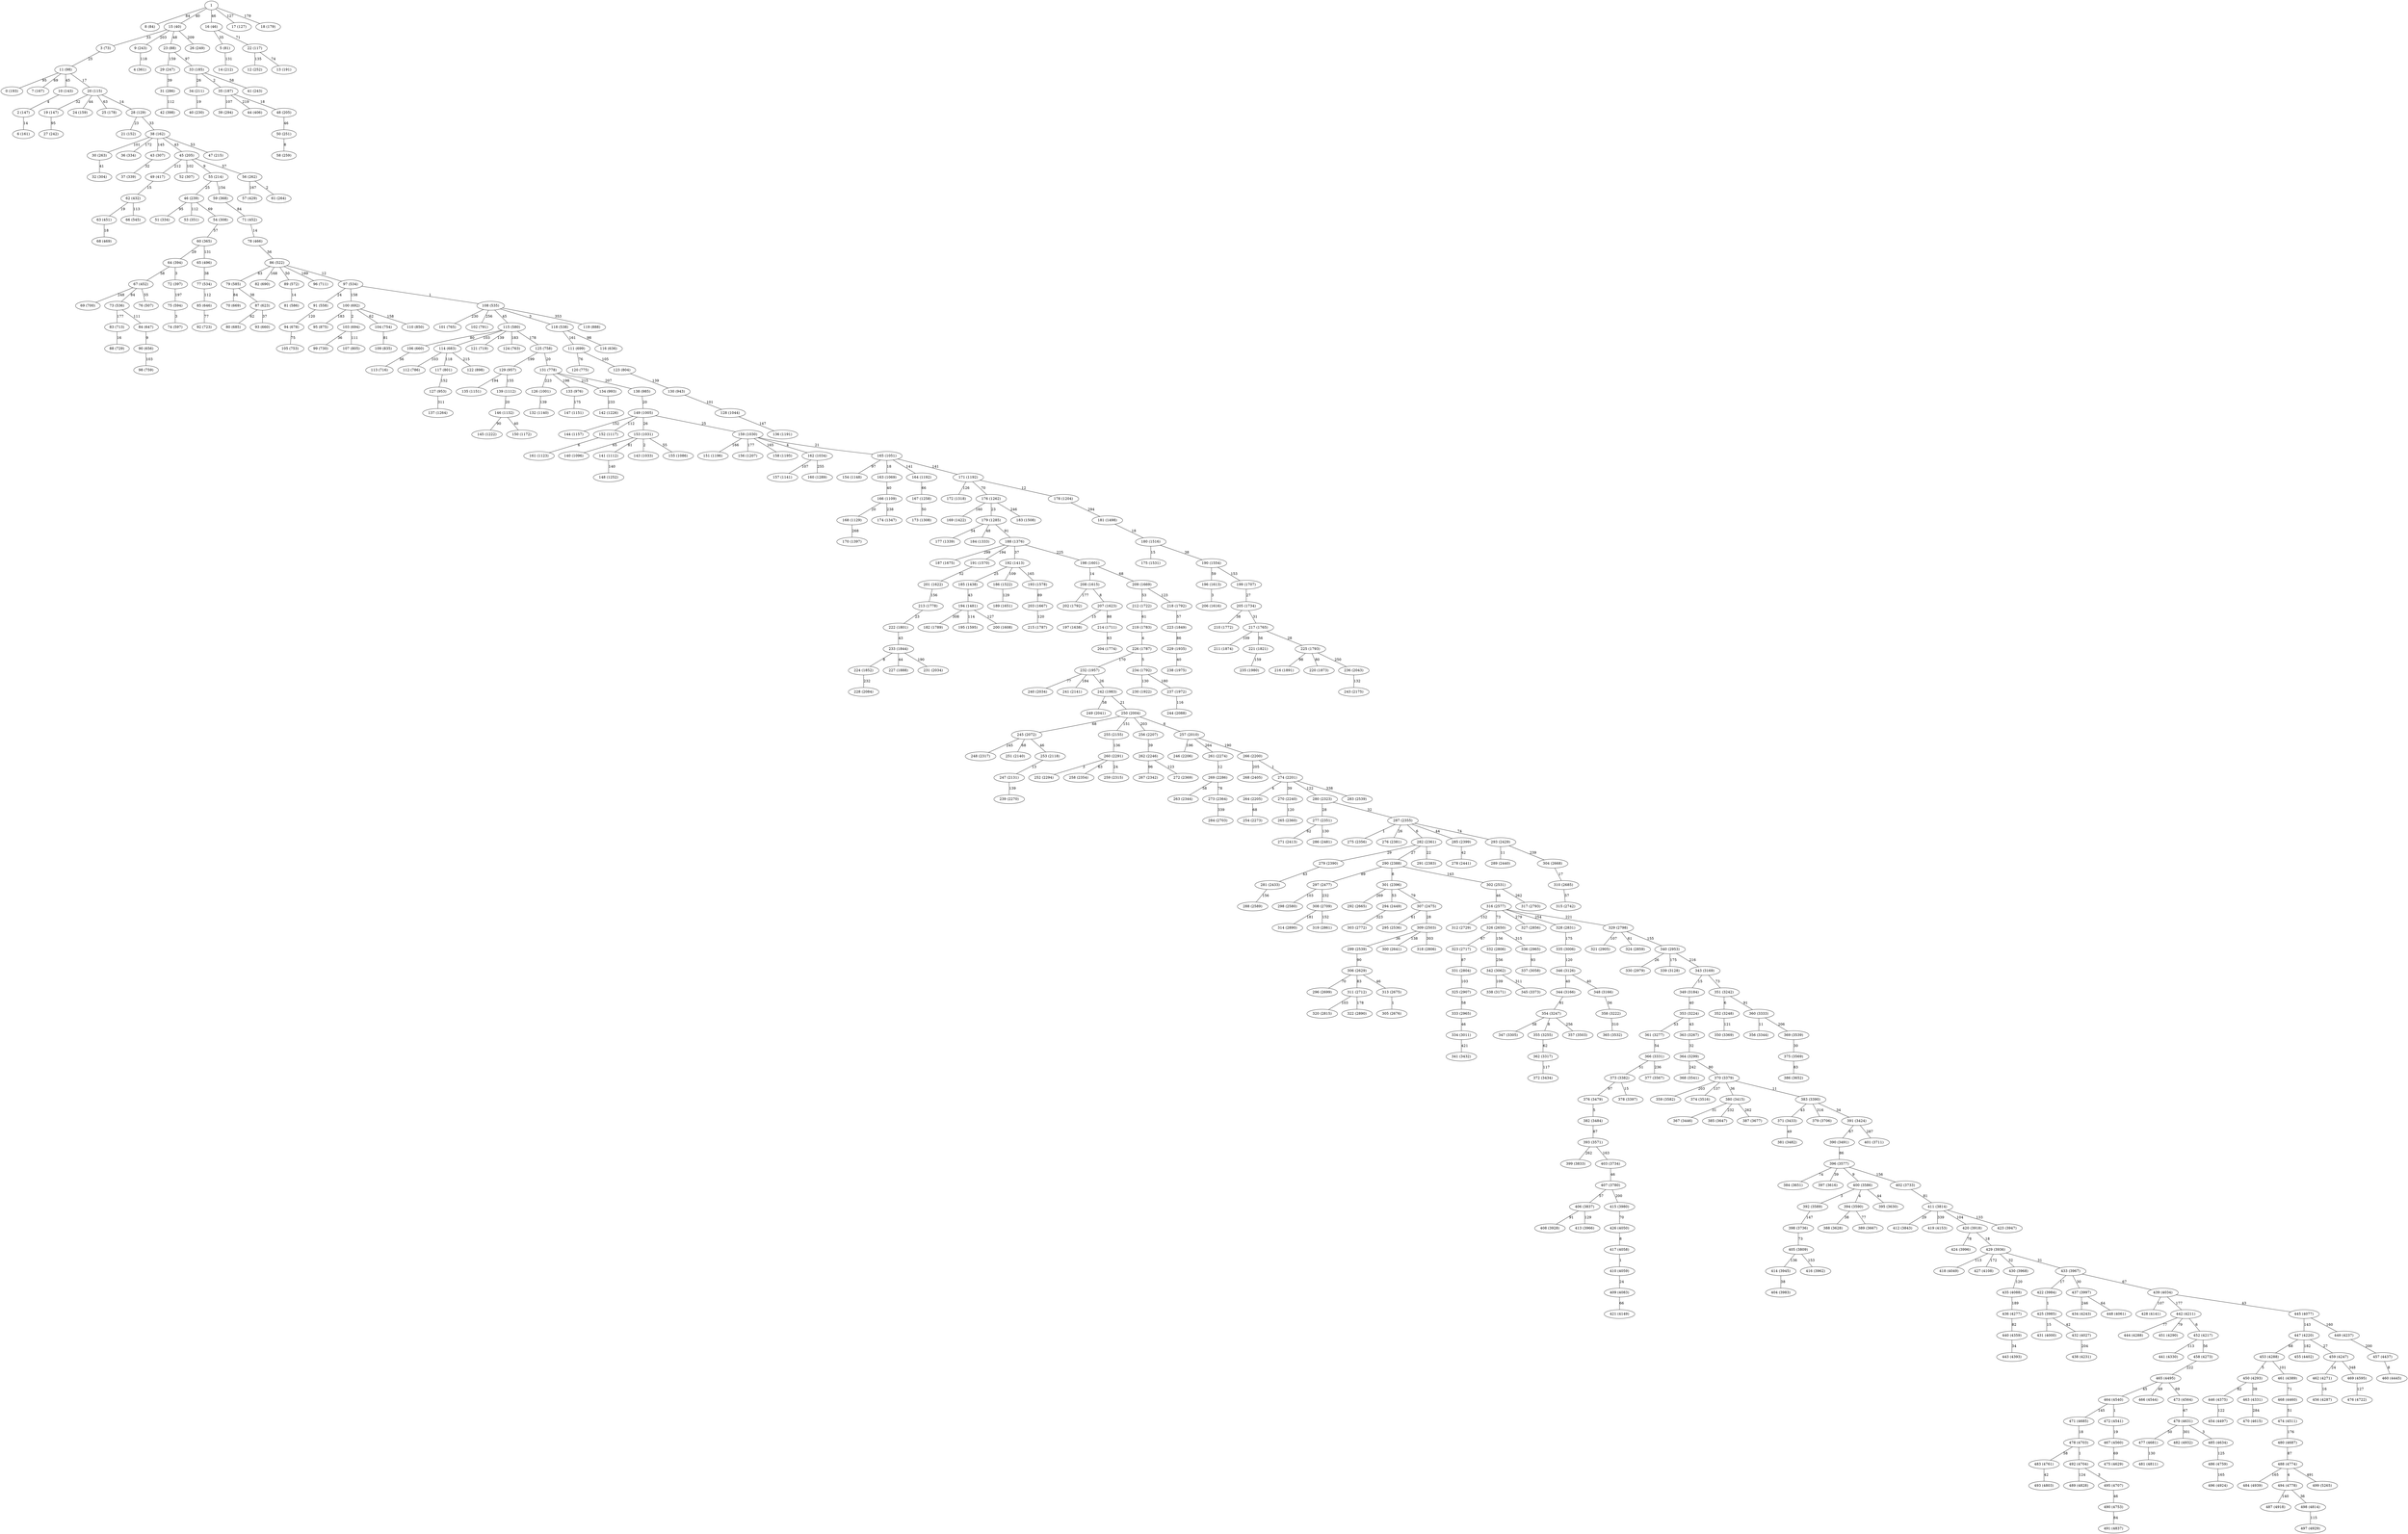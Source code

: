 strict graph G {
1;
0 [label="0 (193)"];
2 [label="2 (147)"];
3 [label="3 (73)"];
4 [label="4 (361)"];
5 [label="5 (81)"];
6 [label="6 (161)"];
7 [label="7 (167)"];
8 [label="8 (84)"];
9 [label="9 (243)"];
10 [label="10 (143)"];
11 [label="11 (98)"];
12 [label="12 (252)"];
13 [label="13 (191)"];
14 [label="14 (212)"];
15 [label="15 (40)"];
16 [label="16 (46)"];
17 [label="17 (127)"];
18 [label="18 (179)"];
19 [label="19 (147)"];
20 [label="20 (115)"];
21 [label="21 (152)"];
22 [label="22 (117)"];
23 [label="23 (88)"];
24 [label="24 (159)"];
25 [label="25 (178)"];
26 [label="26 (249)"];
27 [label="27 (242)"];
28 [label="28 (129)"];
29 [label="29 (247)"];
30 [label="30 (263)"];
31 [label="31 (286)"];
32 [label="32 (304)"];
33 [label="33 (185)"];
34 [label="34 (211)"];
35 [label="35 (187)"];
36 [label="36 (334)"];
37 [label="37 (339)"];
38 [label="38 (162)"];
39 [label="39 (294)"];
40 [label="40 (230)"];
41 [label="41 (243)"];
42 [label="42 (398)"];
43 [label="43 (307)"];
44 [label="44 (406)"];
45 [label="45 (205)"];
46 [label="46 (239)"];
47 [label="47 (215)"];
48 [label="48 (205)"];
49 [label="49 (417)"];
50 [label="50 (251)"];
51 [label="51 (334)"];
52 [label="52 (307)"];
53 [label="53 (351)"];
54 [label="54 (308)"];
55 [label="55 (214)"];
56 [label="56 (262)"];
57 [label="57 (429)"];
58 [label="58 (259)"];
59 [label="59 (368)"];
60 [label="60 (365)"];
61 [label="61 (264)"];
62 [label="62 (432)"];
63 [label="63 (451)"];
64 [label="64 (394)"];
65 [label="65 (496)"];
66 [label="66 (545)"];
67 [label="67 (452)"];
68 [label="68 (469)"];
69 [label="69 (700)"];
70 [label="70 (669)"];
71 [label="71 (452)"];
72 [label="72 (397)"];
73 [label="73 (536)"];
74 [label="74 (597)"];
75 [label="75 (594)"];
76 [label="76 (507)"];
77 [label="77 (534)"];
78 [label="78 (466)"];
79 [label="79 (585)"];
80 [label="80 (685)"];
81 [label="81 (586)"];
82 [label="82 (690)"];
83 [label="83 (713)"];
84 [label="84 (647)"];
85 [label="85 (646)"];
86 [label="86 (522)"];
87 [label="87 (623)"];
88 [label="88 (729)"];
89 [label="89 (572)"];
90 [label="90 (656)"];
91 [label="91 (558)"];
92 [label="92 (723)"];
93 [label="93 (660)"];
94 [label="94 (678)"];
95 [label="95 (875)"];
96 [label="96 (711)"];
97 [label="97 (534)"];
98 [label="98 (759)"];
99 [label="99 (730)"];
100 [label="100 (692)"];
101 [label="101 (765)"];
102 [label="102 (791)"];
103 [label="103 (694)"];
104 [label="104 (754)"];
105 [label="105 (753)"];
106 [label="106 (660)"];
107 [label="107 (805)"];
108 [label="108 (535)"];
109 [label="109 (835)"];
110 [label="110 (850)"];
111 [label="111 (699)"];
112 [label="112 (786)"];
113 [label="113 (716)"];
114 [label="114 (683)"];
115 [label="115 (580)"];
116 [label="116 (636)"];
117 [label="117 (801)"];
118 [label="118 (538)"];
119 [label="119 (888)"];
120 [label="120 (775)"];
121 [label="121 (719)"];
122 [label="122 (898)"];
123 [label="123 (804)"];
124 [label="124 (763)"];
125 [label="125 (758)"];
126 [label="126 (1001)"];
127 [label="127 (953)"];
128 [label="128 (1044)"];
129 [label="129 (957)"];
130 [label="130 (943)"];
131 [label="131 (778)"];
132 [label="132 (1140)"];
133 [label="133 (976)"];
134 [label="134 (993)"];
135 [label="135 (1151)"];
136 [label="136 (1191)"];
137 [label="137 (1264)"];
138 [label="138 (985)"];
139 [label="139 (1112)"];
140 [label="140 (1096)"];
141 [label="141 (1112)"];
142 [label="142 (1226)"];
143 [label="143 (1033)"];
144 [label="144 (1157)"];
145 [label="145 (1222)"];
146 [label="146 (1132)"];
147 [label="147 (1151)"];
148 [label="148 (1252)"];
149 [label="149 (1005)"];
150 [label="150 (1172)"];
151 [label="151 (1196)"];
152 [label="152 (1117)"];
153 [label="153 (1031)"];
154 [label="154 (1148)"];
155 [label="155 (1086)"];
156 [label="156 (1207)"];
157 [label="157 (1141)"];
158 [label="158 (1195)"];
159 [label="159 (1030)"];
160 [label="160 (1289)"];
161 [label="161 (1123)"];
162 [label="162 (1034)"];
163 [label="163 (1069)"];
164 [label="164 (1192)"];
165 [label="165 (1051)"];
166 [label="166 (1109)"];
167 [label="167 (1258)"];
168 [label="168 (1129)"];
169 [label="169 (1422)"];
170 [label="170 (1397)"];
171 [label="171 (1192)"];
172 [label="172 (1318)"];
173 [label="173 (1308)"];
174 [label="174 (1347)"];
175 [label="175 (1531)"];
176 [label="176 (1262)"];
177 [label="177 (1339)"];
178 [label="178 (1204)"];
179 [label="179 (1285)"];
180 [label="180 (1516)"];
181 [label="181 (1498)"];
182 [label="182 (1789)"];
183 [label="183 (1508)"];
184 [label="184 (1333)"];
185 [label="185 (1438)"];
186 [label="186 (1522)"];
187 [label="187 (1675)"];
188 [label="188 (1376)"];
189 [label="189 (1651)"];
190 [label="190 (1554)"];
191 [label="191 (1570)"];
192 [label="192 (1413)"];
193 [label="193 (1578)"];
194 [label="194 (1481)"];
195 [label="195 (1595)"];
196 [label="196 (1613)"];
197 [label="197 (1638)"];
198 [label="198 (1601)"];
199 [label="199 (1707)"];
200 [label="200 (1608)"];
201 [label="201 (1622)"];
202 [label="202 (1792)"];
203 [label="203 (1667)"];
204 [label="204 (1774)"];
205 [label="205 (1734)"];
206 [label="206 (1616)"];
207 [label="207 (1623)"];
208 [label="208 (1615)"];
209 [label="209 (1669)"];
210 [label="210 (1772)"];
211 [label="211 (1874)"];
212 [label="212 (1722)"];
213 [label="213 (1778)"];
214 [label="214 (1711)"];
215 [label="215 (1787)"];
216 [label="216 (1891)"];
217 [label="217 (1765)"];
218 [label="218 (1792)"];
219 [label="219 (1783)"];
220 [label="220 (1873)"];
221 [label="221 (1821)"];
222 [label="222 (1801)"];
223 [label="223 (1849)"];
224 [label="224 (1852)"];
225 [label="225 (1793)"];
226 [label="226 (1787)"];
227 [label="227 (1888)"];
228 [label="228 (2084)"];
229 [label="229 (1935)"];
230 [label="230 (1922)"];
231 [label="231 (2034)"];
232 [label="232 (1957)"];
233 [label="233 (1844)"];
234 [label="234 (1792)"];
235 [label="235 (1980)"];
236 [label="236 (2043)"];
237 [label="237 (1972)"];
238 [label="238 (1975)"];
239 [label="239 (2270)"];
240 [label="240 (2034)"];
241 [label="241 (2141)"];
242 [label="242 (1983)"];
243 [label="243 (2175)"];
244 [label="244 (2088)"];
245 [label="245 (2072)"];
246 [label="246 (2206)"];
247 [label="247 (2131)"];
248 [label="248 (2317)"];
249 [label="249 (2041)"];
250 [label="250 (2004)"];
251 [label="251 (2140)"];
252 [label="252 (2294)"];
253 [label="253 (2118)"];
254 [label="254 (2273)"];
255 [label="255 (2155)"];
256 [label="256 (2207)"];
257 [label="257 (2010)"];
258 [label="258 (2354)"];
259 [label="259 (2315)"];
260 [label="260 (2291)"];
261 [label="261 (2274)"];
262 [label="262 (2246)"];
263 [label="263 (2344)"];
264 [label="264 (2205)"];
265 [label="265 (2360)"];
266 [label="266 (2200)"];
267 [label="267 (2342)"];
268 [label="268 (2405)"];
269 [label="269 (2286)"];
270 [label="270 (2240)"];
271 [label="271 (2413)"];
272 [label="272 (2369)"];
273 [label="273 (2364)"];
274 [label="274 (2201)"];
275 [label="275 (2356)"];
276 [label="276 (2381)"];
277 [label="277 (2351)"];
278 [label="278 (2441)"];
279 [label="279 (2390)"];
280 [label="280 (2323)"];
281 [label="281 (2433)"];
282 [label="282 (2361)"];
283 [label="283 (2539)"];
284 [label="284 (2703)"];
285 [label="285 (2399)"];
286 [label="286 (2481)"];
287 [label="287 (2355)"];
288 [label="288 (2589)"];
289 [label="289 (2440)"];
290 [label="290 (2388)"];
291 [label="291 (2383)"];
292 [label="292 (2665)"];
293 [label="293 (2429)"];
294 [label="294 (2449)"];
295 [label="295 (2536)"];
296 [label="296 (2699)"];
297 [label="297 (2477)"];
298 [label="298 (2580)"];
299 [label="299 (2539)"];
300 [label="300 (2641)"];
301 [label="301 (2396)"];
302 [label="302 (2531)"];
303 [label="303 (2772)"];
304 [label="304 (2668)"];
305 [label="305 (2676)"];
306 [label="306 (2629)"];
307 [label="307 (2475)"];
308 [label="308 (2709)"];
309 [label="309 (2503)"];
310 [label="310 (2685)"];
311 [label="311 (2712)"];
312 [label="312 (2729)"];
313 [label="313 (2675)"];
314 [label="314 (2890)"];
315 [label="315 (2742)"];
316 [label="316 (2577)"];
317 [label="317 (2793)"];
318 [label="318 (2806)"];
319 [label="319 (2861)"];
320 [label="320 (2815)"];
321 [label="321 (2905)"];
322 [label="322 (2890)"];
323 [label="323 (2717)"];
324 [label="324 (2859)"];
325 [label="325 (2907)"];
326 [label="326 (2650)"];
327 [label="327 (2856)"];
328 [label="328 (2831)"];
329 [label="329 (2798)"];
330 [label="330 (2979)"];
331 [label="331 (2804)"];
332 [label="332 (2806)"];
333 [label="333 (2965)"];
334 [label="334 (3011)"];
335 [label="335 (3006)"];
336 [label="336 (2965)"];
337 [label="337 (3058)"];
338 [label="338 (3171)"];
339 [label="339 (3128)"];
340 [label="340 (2953)"];
341 [label="341 (3432)"];
342 [label="342 (3062)"];
343 [label="343 (3169)"];
344 [label="344 (3166)"];
345 [label="345 (3373)"];
346 [label="346 (3126)"];
347 [label="347 (3305)"];
348 [label="348 (3166)"];
349 [label="349 (3184)"];
350 [label="350 (3369)"];
351 [label="351 (3242)"];
352 [label="352 (3248)"];
353 [label="353 (3224)"];
354 [label="354 (3247)"];
355 [label="355 (3255)"];
356 [label="356 (3344)"];
357 [label="357 (3503)"];
358 [label="358 (3222)"];
359 [label="359 (3582)"];
360 [label="360 (3333)"];
361 [label="361 (3277)"];
362 [label="362 (3317)"];
363 [label="363 (3267)"];
364 [label="364 (3299)"];
365 [label="365 (3532)"];
366 [label="366 (3331)"];
367 [label="367 (3446)"];
368 [label="368 (3541)"];
369 [label="369 (3539)"];
370 [label="370 (3379)"];
371 [label="371 (3433)"];
372 [label="372 (3434)"];
373 [label="373 (3382)"];
374 [label="374 (3516)"];
375 [label="375 (3569)"];
376 [label="376 (3479)"];
377 [label="377 (3567)"];
378 [label="378 (3397)"];
379 [label="379 (3706)"];
380 [label="380 (3415)"];
381 [label="381 (3482)"];
382 [label="382 (3484)"];
383 [label="383 (3390)"];
384 [label="384 (3651)"];
385 [label="385 (3647)"];
386 [label="386 (3652)"];
387 [label="387 (3677)"];
388 [label="388 (3628)"];
389 [label="389 (3667)"];
390 [label="390 (3491)"];
391 [label="391 (3424)"];
392 [label="392 (3589)"];
393 [label="393 (3571)"];
394 [label="394 (3590)"];
395 [label="395 (3630)"];
396 [label="396 (3577)"];
397 [label="397 (3616)"];
398 [label="398 (3736)"];
399 [label="399 (3833)"];
400 [label="400 (3586)"];
401 [label="401 (3711)"];
402 [label="402 (3733)"];
403 [label="403 (3734)"];
404 [label="404 (3983)"];
405 [label="405 (3809)"];
406 [label="406 (3837)"];
407 [label="407 (3780)"];
408 [label="408 (3928)"];
409 [label="409 (4083)"];
410 [label="410 (4059)"];
411 [label="411 (3814)"];
412 [label="412 (3843)"];
413 [label="413 (3966)"];
414 [label="414 (3945)"];
415 [label="415 (3980)"];
416 [label="416 (3962)"];
417 [label="417 (4058)"];
418 [label="418 (4049)"];
419 [label="419 (4153)"];
420 [label="420 (3918)"];
421 [label="421 (4149)"];
422 [label="422 (3984)"];
423 [label="423 (3947)"];
424 [label="424 (3996)"];
425 [label="425 (3985)"];
426 [label="426 (4050)"];
427 [label="427 (4108)"];
428 [label="428 (4141)"];
429 [label="429 (3936)"];
430 [label="430 (3968)"];
431 [label="431 (4000)"];
432 [label="432 (4027)"];
433 [label="433 (3967)"];
434 [label="434 (4243)"];
435 [label="435 (4088)"];
436 [label="436 (4277)"];
437 [label="437 (3997)"];
438 [label="438 (4231)"];
439 [label="439 (4034)"];
440 [label="440 (4359)"];
441 [label="441 (4330)"];
442 [label="442 (4211)"];
443 [label="443 (4393)"];
444 [label="444 (4288)"];
445 [label="445 (4077)"];
446 [label="446 (4375)"];
447 [label="447 (4220)"];
448 [label="448 (4061)"];
449 [label="449 (4237)"];
450 [label="450 (4293)"];
451 [label="451 (4290)"];
452 [label="452 (4217)"];
453 [label="453 (4288)"];
454 [label="454 (4497)"];
455 [label="455 (4402)"];
456 [label="456 (4287)"];
457 [label="457 (4437)"];
458 [label="458 (4273)"];
459 [label="459 (4247)"];
460 [label="460 (4445)"];
461 [label="461 (4389)"];
462 [label="462 (4271)"];
463 [label="463 (4331)"];
464 [label="464 (4540)"];
465 [label="465 (4495)"];
466 [label="466 (4544)"];
467 [label="467 (4560)"];
468 [label="468 (4460)"];
469 [label="469 (4595)"];
470 [label="470 (4615)"];
471 [label="471 (4685)"];
472 [label="472 (4541)"];
473 [label="473 (4564)"];
474 [label="474 (4511)"];
475 [label="475 (4629)"];
476 [label="476 (4722)"];
477 [label="477 (4681)"];
478 [label="478 (4703)"];
479 [label="479 (4631)"];
480 [label="480 (4687)"];
481 [label="481 (4811)"];
482 [label="482 (4932)"];
483 [label="483 (4761)"];
484 [label="484 (4939)"];
485 [label="485 (4634)"];
486 [label="486 (4759)"];
487 [label="487 (4918)"];
488 [label="488 (4774)"];
489 [label="489 (4828)"];
490 [label="490 (4753)"];
491 [label="491 (4837)"];
492 [label="492 (4704)"];
493 [label="493 (4803)"];
494 [label="494 (4778)"];
495 [label="495 (4707)"];
496 [label="496 (4924)"];
497 [label="497 (4929)"];
498 [label="498 (4814)"];
499 [label="499 (5265)"];
56 -- 61 [label=2];
274 -- 270 [label=39];
307 -- 295 [label=61];
250 -- 245 [label=68];
149 -- 159 [label=25];
209 -- 218 [label=123];
108 -- 101 [label=230];
257 -- 261 [label=264];
390 -- 396 [label=86];
354 -- 347 [label=58];
225 -- 216 [label=98];
134 -- 142 [label=233];
86 -- 97 [label=12];
232 -- 240 [label=77];
302 -- 316 [label=46];
479 -- 485 [label=3];
232 -- 242 [label=26];
103 -- 107 [label=111];
86 -- 82 [label=168];
457 -- 460 [label=8];
166 -- 174 [label=238];
316 -- 329 [label=221];
287 -- 275 [label=1];
233 -- 231 [label=190];
311 -- 320 [label=103];
391 -- 401 [label=287];
128 -- 136 [label=147];
420 -- 429 [label=18];
376 -- 382 [label=5];
87 -- 80 [label=62];
269 -- 263 [label=58];
340 -- 343 [label=216];
335 -- 346 [label=120];
479 -- 482 [label=301];
331 -- 325 [label=103];
461 -- 468 [label=71];
433 -- 437 [label=30];
97 -- 108 [label=1];
30 -- 32 [label=41];
167 -- 173 [label=50];
23 -- 33 [label=97];
225 -- 220 [label=80];
435 -- 436 [label=189];
89 -- 81 [label=14];
28 -- 38 [label=33];
396 -- 402 [label=156];
396 -- 400 [label=9];
392 -- 398 [label=147];
114 -- 122 [label=215];
498 -- 497 [label=115];
59 -- 71 [label=84];
141 -- 148 [label=140];
54 -- 60 [label=57];
364 -- 370 [label=80];
234 -- 230 [label=130];
383 -- 391 [label=34];
226 -- 234 [label=5];
370 -- 383 [label=11];
329 -- 324 [label=61];
270 -- 265 [label=120];
310 -- 315 [label=57];
97 -- 100 [label=158];
212 -- 219 [label=61];
20 -- 19 [label=32];
100 -- 95 [label=183];
20 -- 24 [label=44];
193 -- 203 [label=89];
382 -- 393 [label=87];
49 -- 62 [label=15];
207 -- 197 [label=15];
199 -- 205 [label=27];
462 -- 456 [label=16];
495 -- 490 [label=46];
343 -- 351 [label=73];
266 -- 268 [label=205];
34 -- 40 [label=19];
409 -- 421 [label=66];
127 -- 137 [label=311];
222 -- 233 [label=43];
1 -- 18 [label=179];
188 -- 192 [label=37];
35 -- 44 [label=219];
45 -- 56 [label=57];
64 -- 67 [label=58];
323 -- 331 [label=87];
474 -- 480 [label=176];
285 -- 278 [label=42];
488 -- 484 [label=165];
358 -- 365 [label=310];
9 -- 4 [label=118];
290 -- 301 [label=8];
179 -- 177 [label=54];
181 -- 180 [label=18];
108 -- 115 [label=45];
465 -- 464 [label=45];
38 -- 45 [label=43];
332 -- 342 [label=256];
106 -- 113 [label=56];
67 -- 73 [label=84];
63 -- 68 [label=18];
165 -- 154 [label=97];
430 -- 435 [label=120];
111 -- 120 [label=76];
355 -- 362 [label=62];
361 -- 366 [label=54];
171 -- 178 [label=12];
203 -- 215 [label=120];
406 -- 413 [label=129];
245 -- 253 [label=46];
86 -- 96 [label=189];
486 -- 496 [label=165];
450 -- 446 [label=82];
86 -- 79 [label=63];
364 -- 368 [label=242];
282 -- 279 [label=29];
190 -- 196 [label=59];
10 -- 2 [label=4];
38 -- 36 [label=172];
429 -- 418 [label=113];
411 -- 419 [label=339];
433 -- 422 [label=17];
299 -- 306 [label=90];
316 -- 328 [label=254];
411 -- 423 [label=133];
287 -- 285 [label=44];
342 -- 345 [label=311];
100 -- 104 [label=62];
366 -- 377 [label=236];
429 -- 433 [label=31];
439 -- 442 [label=177];
242 -- 249 [label=58];
439 -- 428 [label=107];
351 -- 352 [label=6];
307 -- 309 [label=28];
370 -- 359 [label=203];
277 -- 271 [label=62];
354 -- 357 [label=256];
383 -- 379 [label=316];
149 -- 144 [label=152];
90 -- 98 [label=103];
354 -- 355 [label=8];
46 -- 54 [label=69];
280 -- 277 [label=28];
46 -- 51 [label=95];
264 -- 254 [label=68];
16 -- 5 [label=35];
396 -- 384 [label=74];
115 -- 125 [label=178];
5 -- 14 [label=131];
362 -- 372 [label=117];
190 -- 199 [label=153];
247 -- 239 [label=139];
205 -- 217 [label=31];
91 -- 94 [label=120];
62 -- 66 [label=113];
192 -- 186 [label=109];
336 -- 337 [label=93];
477 -- 481 [label=130];
159 -- 158 [label=165];
104 -- 109 [label=81];
393 -- 403 [label=163];
473 -- 479 [label=67];
301 -- 294 [label=53];
146 -- 150 [label=40];
223 -- 229 [label=86];
43 -- 37 [label=32];
129 -- 139 [label=155];
394 -- 389 [label=77];
108 -- 118 [label=3];
293 -- 289 [label=11];
256 -- 262 [label=39];
166 -- 168 [label=20];
45 -- 55 [label=9];
79 -- 87 [label=38];
179 -- 184 [label=48];
1 -- 8 [label=84];
23 -- 29 [label=159];
226 -- 232 [label=170];
245 -- 251 [label=68];
440 -- 443 [label=34];
20 -- 28 [label=14];
208 -- 207 [label=8];
309 -- 318 [label=303];
380 -- 387 [label=262];
420 -- 424 [label=78];
266 -- 274 [label=1];
176 -- 179 [label=23];
425 -- 431 [label=15];
188 -- 191 [label=194];
65 -- 77 [label=38];
351 -- 360 [label=91];
123 -- 130 [label=139];
100 -- 103 [label=2];
391 -- 390 [label=67];
445 -- 449 [label=160];
87 -- 93 [label=37];
309 -- 299 [label=36];
208 -- 202 [label=177];
394 -- 388 [label=38];
159 -- 162 [label=4];
346 -- 348 [label=40];
373 -- 376 [label=97];
287 -- 293 [label=74];
56 -- 57 [label=167];
192 -- 193 [label=165];
297 -- 298 [label=103];
217 -- 225 [label=28];
131 -- 126 [label=223];
480 -- 488 [label=87];
16 -- 22 [label=71];
329 -- 340 [label=155];
426 -- 417 [label=8];
346 -- 344 [label=40];
459 -- 462 [label=24];
35 -- 48 [label=18];
242 -- 250 [label=21];
33 -- 34 [label=26];
153 -- 140 [label=65];
488 -- 494 [label=4];
340 -- 339 [label=175];
232 -- 241 [label=184];
257 -- 266 [label=190];
186 -- 189 [label=129];
46 -- 53 [label=112];
153 -- 143 [label=2];
114 -- 112 [label=103];
281 -- 288 [label=156];
478 -- 492 [label=1];
55 -- 59 [label=154];
405 -- 416 [label=153];
450 -- 463 [label=38];
360 -- 369 [label=206];
414 -- 404 [label=38];
400 -- 394 [label=4];
398 -- 405 [label=73];
483 -- 493 [label=42];
67 -- 69 [label=248];
205 -- 210 [label=38];
20 -- 25 [label=63];
45 -- 52 [label=102];
50 -- 58 [label=8];
488 -- 499 [label=491];
469 -- 476 [label=127];
209 -- 212 [label=53];
353 -- 363 [label=43];
38 -- 43 [label=145];
233 -- 227 [label=44];
411 -- 420 [label=104];
282 -- 291 [label=22];
255 -- 260 [label=136];
363 -- 364 [label=32];
274 -- 264 [label=4];
176 -- 169 [label=160];
425 -- 432 [label=42];
380 -- 367 [label=31];
383 -- 371 [label=43];
176 -- 183 [label=246];
290 -- 297 [label=89];
306 -- 311 [label=83];
250 -- 255 [label=151];
55 -- 46 [label=25];
375 -- 386 [label=83];
260 -- 259 [label=24];
11 -- 7 [label=69];
133 -- 147 [label=175];
464 -- 472 [label=1];
115 -- 121 [label=139];
261 -- 269 [label=12];
149 -- 152 [label=112];
294 -- 303 [label=323];
463 -- 470 [label=284];
343 -- 349 [label=15];
442 -- 444 [label=77];
146 -- 145 [label=90];
407 -- 406 [label=57];
405 -- 414 [label=136];
217 -- 221 [label=56];
139 -- 146 [label=20];
1 -- 17 [label=127];
260 -- 252 [label=3];
369 -- 375 [label=30];
152 -- 161 [label=6];
445 -- 447 [label=143];
260 -- 258 [label=63];
287 -- 276 [label=26];
149 -- 153 [label=26];
153 -- 141 [label=81];
126 -- 132 [label=139];
79 -- 70 [label=84];
380 -- 385 [label=232];
117 -- 127 [label=152];
449 -- 457 [label=200];
73 -- 84 [label=111];
86 -- 89 [label=50];
19 -- 27 [label=95];
309 -- 300 [label=138];
301 -- 292 [label=269];
415 -- 426 [label=70];
253 -- 247 [label=13];
471 -- 478 [label=18];
393 -- 399 [label=262];
452 -- 458 [label=56];
334 -- 341 [label=421];
165 -- 164 [label=141];
29 -- 31 [label=39];
301 -- 307 [label=79];
479 -- 477 [label=50];
131 -- 133 [label=198];
458 -- 465 [label=222];
194 -- 182 [label=308];
485 -- 486 [label=125];
217 -- 211 [label=109];
194 -- 200 [label=127];
153 -- 155 [label=55];
83 -- 88 [label=16];
73 -- 83 [label=177];
125 -- 131 [label=20];
179 -- 188 [label=91];
433 -- 439 [label=67];
214 -- 204 [label=63];
313 -- 305 [label=1];
297 -- 308 [label=232];
60 -- 64 [label=29];
1 -- 16 [label=46];
33 -- 41 [label=58];
188 -- 187 [label=299];
250 -- 256 [label=203];
224 -- 228 [label=232];
459 -- 469 [label=348];
164 -- 167 [label=66];
274 -- 280 [label=122];
94 -- 105 [label=75];
464 -- 471 [label=145];
165 -- 163 [label=18];
84 -- 90 [label=9];
234 -- 237 [label=180];
302 -- 317 [label=262];
492 -- 495 [label=3];
60 -- 65 [label=131];
11 -- 20 [label=17];
163 -- 166 [label=40];
492 -- 489 [label=124];
1 -- 15 [label=40];
465 -- 466 [label=49];
344 -- 354 [label=81];
103 -- 99 [label=36];
277 -- 286 [label=130];
159 -- 165 [label=21];
171 -- 176 [label=70];
411 -- 412 [label=29];
28 -- 21 [label=23];
417 -- 410 [label=1];
48 -- 50 [label=46];
11 -- 0 [label=95];
180 -- 175 [label=15];
15 -- 3 [label=33];
38 -- 30 [label=101];
406 -- 408 [label=91];
75 -- 74 [label=3];
236 -- 243 [label=132];
15 -- 9 [label=203];
111 -- 123 [label=105];
245 -- 248 [label=245];
333 -- 334 [label=46];
452 -- 441 [label=113];
274 -- 283 [label=338];
400 -- 395 [label=44];
467 -- 475 [label=69];
290 -- 302 [label=143];
316 -- 326 [label=73];
225 -- 236 [label=250];
403 -- 407 [label=46];
262 -- 272 [label=123];
257 -- 246 [label=196];
373 -- 378 [label=15];
410 -- 409 [label=24];
437 -- 434 [label=246];
185 -- 194 [label=43];
490 -- 491 [label=84];
370 -- 374 [label=137];
396 -- 397 [label=39];
11 -- 10 [label=45];
349 -- 353 [label=40];
198 -- 208 [label=14];
328 -- 335 [label=175];
282 -- 290 [label=27];
15 -- 26 [label=209];
436 -- 440 [label=82];
78 -- 86 [label=56];
342 -- 338 [label=109];
115 -- 106 [label=80];
221 -- 235 [label=159];
192 -- 185 [label=25];
72 -- 75 [label=197];
118 -- 116 [label=98];
218 -- 223 [label=57];
2 -- 6 [label=14];
494 -- 487 [label=140];
233 -- 224 [label=8];
67 -- 76 [label=55];
472 -- 467 [label=19];
219 -- 226 [label=4];
64 -- 72 [label=3];
201 -- 213 [label=156];
437 -- 448 [label=64];
250 -- 257 [label=6];
371 -- 381 [label=49];
165 -- 171 [label=141];
262 -- 267 [label=96];
162 -- 157 [label=107];
316 -- 312 [label=152];
279 -- 281 [label=43];
311 -- 322 [label=178];
329 -- 321 [label=107];
85 -- 92 [label=77];
407 -- 415 [label=200];
194 -- 195 [label=114];
138 -- 149 [label=20];
429 -- 427 [label=172];
306 -- 296 [label=70];
31 -- 42 [label=112];
326 -- 323 [label=67];
159 -- 156 [label=177];
468 -- 474 [label=51];
432 -- 438 [label=204];
62 -- 63 [label=19];
3 -- 11 [label=25];
178 -- 181 [label=294];
340 -- 330 [label=26];
494 -- 498 [label=36];
229 -- 238 [label=40];
168 -- 170 [label=268];
287 -- 282 [label=6];
207 -- 214 [label=88];
198 -- 209 [label=68];
353 -- 361 [label=53];
100 -- 110 [label=158];
115 -- 114 [label=103];
130 -- 128 [label=101];
326 -- 332 [label=156];
447 -- 455 [label=182];
22 -- 12 [label=135];
35 -- 39 [label=107];
118 -- 111 [label=161];
15 -- 23 [label=48];
360 -- 356 [label=11];
326 -- 336 [label=315];
402 -- 411 [label=81];
439 -- 445 [label=43];
180 -- 190 [label=38];
442 -- 452 [label=6];
108 -- 119 [label=353];
308 -- 319 [label=152];
447 -- 453 [label=68];
446 -- 454 [label=122];
366 -- 373 [label=51];
352 -- 350 [label=121];
293 -- 304 [label=239];
97 -- 91 [label=24];
348 -- 358 [label=56];
429 -- 430 [label=32];
131 -- 134 [label=215];
273 -- 284 [label=339];
114 -- 117 [label=118];
453 -- 461 [label=101];
171 -- 172 [label=126];
447 -- 459 [label=27];
71 -- 78 [label=14];
316 -- 327 [label=279];
304 -- 310 [label=17];
308 -- 314 [label=181];
38 -- 47 [label=53];
280 -- 287 [label=32];
400 -- 392 [label=3];
442 -- 451 [label=79];
77 -- 85 [label=112];
422 -- 425 [label=1];
213 -- 222 [label=23];
453 -- 450 [label=5];
191 -- 201 [label=52];
325 -- 333 [label=58];
45 -- 49 [label=212];
131 -- 138 [label=207];
129 -- 135 [label=194];
370 -- 380 [label=36];
269 -- 273 [label=78];
237 -- 244 [label=116];
478 -- 483 [label=58];
162 -- 160 [label=255];
108 -- 102 [label=256];
465 -- 473 [label=69];
33 -- 35 [label=2];
22 -- 13 [label=74];
188 -- 198 [label=225];
125 -- 129 [label=199];
196 -- 206 [label=3];
159 -- 151 [label=166];
115 -- 124 [label=183];
306 -- 313 [label=46];
}
